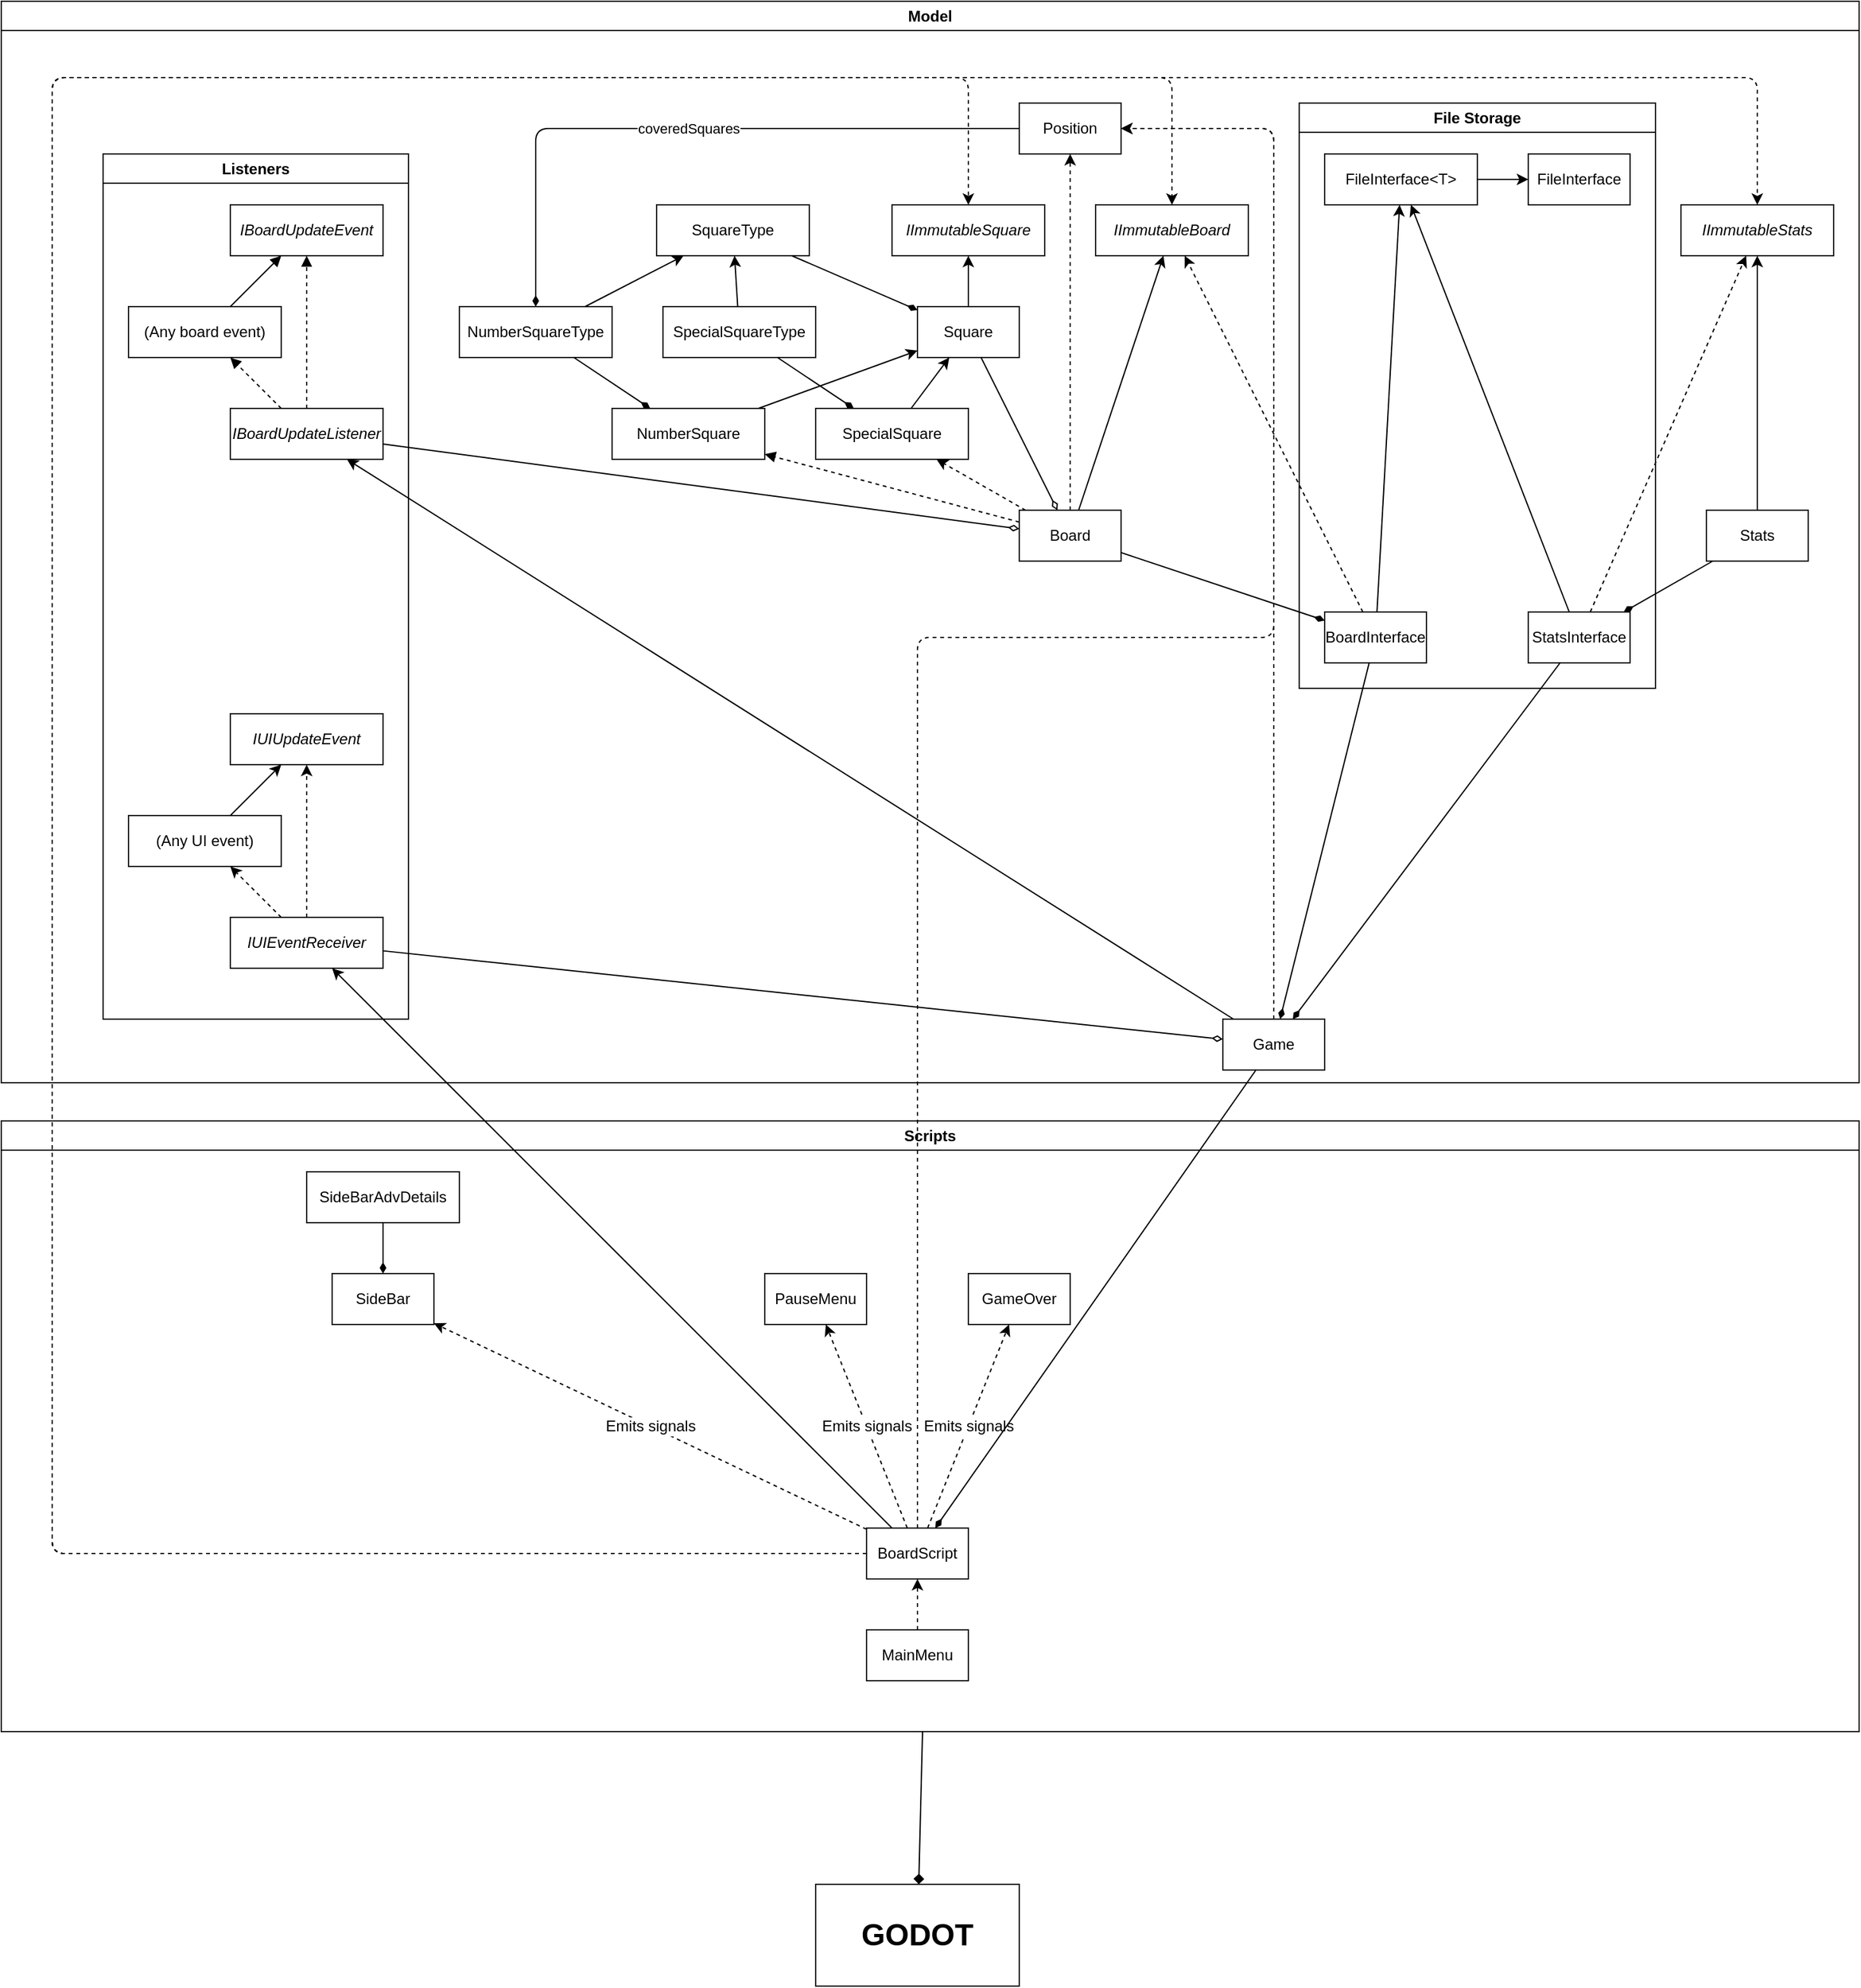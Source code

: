 <mxfile>
    <diagram id="qrjUGTcRZguuJfIz-kGi" name="Page-1">
        <mxGraphModel dx="1205" dy="684" grid="1" gridSize="10" guides="1" tooltips="1" connect="1" arrows="1" fold="1" page="1" pageScale="1" pageWidth="1654" pageHeight="2336" math="0" shadow="0">
            <root>
                <mxCell id="0"/>
                <mxCell id="1" parent="0"/>
                <mxCell id="9" value="Model" style="swimlane;whiteSpace=wrap;html=1;" vertex="1" parent="1">
                    <mxGeometry width="1460" height="850" as="geometry"/>
                </mxCell>
                <mxCell id="42" style="edgeStyle=none;html=1;endArrow=classic;endFill=1;" edge="1" parent="9" source="7" target="41">
                    <mxGeometry relative="1" as="geometry"/>
                </mxCell>
                <mxCell id="48" style="edgeStyle=none;html=1;endArrow=classic;endFill=1;dashed=1;" edge="1" parent="9" source="7" target="16">
                    <mxGeometry relative="1" as="geometry">
                        <mxPoint x="835" y="120" as="targetPoint"/>
                    </mxGeometry>
                </mxCell>
                <mxCell id="54" style="edgeStyle=none;html=1;endArrow=diamondThin;endFill=1;" edge="1" parent="9" source="7" target="35">
                    <mxGeometry relative="1" as="geometry"/>
                </mxCell>
                <mxCell id="58" style="edgeStyle=none;html=1;dashed=1;endArrow=classic;endFill=1;" edge="1" parent="9" source="7" target="12">
                    <mxGeometry relative="1" as="geometry"/>
                </mxCell>
                <mxCell id="75" style="edgeStyle=none;html=1;dashed=1;endArrow=block;endFill=1;" edge="1" parent="9" source="7" target="11">
                    <mxGeometry relative="1" as="geometry"/>
                </mxCell>
                <mxCell id="7" value="Board" style="rounded=0;whiteSpace=wrap;html=1;" vertex="1" parent="9">
                    <mxGeometry x="800" y="400" width="80" height="40" as="geometry"/>
                </mxCell>
                <mxCell id="45" style="edgeStyle=none;html=1;endArrow=classic;endFill=1;" edge="1" parent="9" source="10" target="44">
                    <mxGeometry relative="1" as="geometry"/>
                </mxCell>
                <mxCell id="49" style="edgeStyle=none;html=1;endArrow=diamondThin;endFill=0;" edge="1" parent="9" source="10" target="7">
                    <mxGeometry relative="1" as="geometry"/>
                </mxCell>
                <mxCell id="10" value="Square" style="rounded=0;whiteSpace=wrap;html=1;" vertex="1" parent="9">
                    <mxGeometry x="720" y="240" width="80" height="40" as="geometry"/>
                </mxCell>
                <mxCell id="14" style="edgeStyle=none;html=1;" edge="1" parent="9" source="11" target="10">
                    <mxGeometry relative="1" as="geometry"/>
                </mxCell>
                <mxCell id="17" value="coveredSquares" style="edgeStyle=none;html=1;endArrow=diamondThin;endFill=1;" edge="1" parent="9" source="16" target="18">
                    <mxGeometry relative="1" as="geometry">
                        <mxPoint x="795" y="100" as="sourcePoint"/>
                        <Array as="points">
                            <mxPoint x="420" y="100"/>
                        </Array>
                    </mxGeometry>
                </mxCell>
                <mxCell id="11" value="NumberSquare" style="rounded=0;whiteSpace=wrap;html=1;" vertex="1" parent="9">
                    <mxGeometry x="480" y="320" width="120" height="40" as="geometry"/>
                </mxCell>
                <mxCell id="13" style="edgeStyle=none;html=1;" edge="1" parent="9" source="12" target="10">
                    <mxGeometry relative="1" as="geometry"/>
                </mxCell>
                <mxCell id="12" value="SpecialSquare" style="rounded=0;whiteSpace=wrap;html=1;" vertex="1" parent="9">
                    <mxGeometry x="640" y="320" width="120" height="40" as="geometry"/>
                </mxCell>
                <mxCell id="16" value="Position" style="rounded=0;whiteSpace=wrap;html=1;" vertex="1" parent="9">
                    <mxGeometry x="800" y="80" width="80" height="40" as="geometry"/>
                </mxCell>
                <mxCell id="23" style="edgeStyle=none;html=1;endArrow=classic;endFill=1;" edge="1" parent="9" source="18" target="20">
                    <mxGeometry relative="1" as="geometry"/>
                </mxCell>
                <mxCell id="52" style="edgeStyle=none;html=1;endArrow=diamondThin;endFill=1;" edge="1" parent="9" source="18" target="11">
                    <mxGeometry relative="1" as="geometry"/>
                </mxCell>
                <mxCell id="18" value="NumberSquareType" style="rounded=0;whiteSpace=wrap;html=1;" vertex="1" parent="9">
                    <mxGeometry x="360" y="240" width="120" height="40" as="geometry"/>
                </mxCell>
                <mxCell id="24" style="edgeStyle=none;html=1;endArrow=classic;endFill=1;" edge="1" parent="9" source="19" target="20">
                    <mxGeometry relative="1" as="geometry"/>
                </mxCell>
                <mxCell id="53" style="edgeStyle=none;html=1;endArrow=diamondThin;endFill=1;" edge="1" parent="9" source="19" target="12">
                    <mxGeometry relative="1" as="geometry"/>
                </mxCell>
                <mxCell id="19" value="SpecialSquareType" style="rounded=0;whiteSpace=wrap;html=1;" vertex="1" parent="9">
                    <mxGeometry x="520" y="240" width="120" height="40" as="geometry"/>
                </mxCell>
                <mxCell id="51" style="edgeStyle=none;html=1;endArrow=diamondThin;endFill=1;" edge="1" parent="9" source="20" target="10">
                    <mxGeometry relative="1" as="geometry"/>
                </mxCell>
                <mxCell id="20" value="SquareType" style="rounded=0;whiteSpace=wrap;html=1;" vertex="1" parent="9">
                    <mxGeometry x="515" y="160" width="120" height="40" as="geometry"/>
                </mxCell>
                <mxCell id="55" style="edgeStyle=none;html=1;endArrow=diamondThin;endFill=1;" edge="1" parent="9" source="26" target="36">
                    <mxGeometry relative="1" as="geometry"/>
                </mxCell>
                <mxCell id="56" style="edgeStyle=none;html=1;endArrow=classic;endFill=1;" edge="1" parent="9" source="26" target="43">
                    <mxGeometry relative="1" as="geometry">
                        <mxPoint x="1415" y="200" as="targetPoint"/>
                    </mxGeometry>
                </mxCell>
                <mxCell id="26" value="Stats" style="rounded=0;whiteSpace=wrap;html=1;" vertex="1" parent="9">
                    <mxGeometry x="1340" y="400" width="80" height="40" as="geometry"/>
                </mxCell>
                <mxCell id="79" style="edgeStyle=none;html=1;endArrow=classic;endFill=1;" edge="1" parent="9" source="27" target="68">
                    <mxGeometry relative="1" as="geometry"/>
                </mxCell>
                <mxCell id="106" style="edgeStyle=none;html=1;fontSize=12;endArrow=classic;endFill=1;dashed=1;" edge="1" parent="9" source="27" target="16">
                    <mxGeometry relative="1" as="geometry">
                        <Array as="points">
                            <mxPoint x="1000" y="100"/>
                        </Array>
                    </mxGeometry>
                </mxCell>
                <mxCell id="27" value="Game" style="rounded=0;whiteSpace=wrap;html=1;" vertex="1" parent="9">
                    <mxGeometry x="960" y="800" width="80" height="40" as="geometry"/>
                </mxCell>
                <mxCell id="30" value="File Storage" style="swimlane;whiteSpace=wrap;html=1;" vertex="1" parent="9">
                    <mxGeometry x="1020" y="80" width="280" height="460" as="geometry">
                        <mxRectangle x="680" y="40" width="110" height="30" as="alternateBounds"/>
                    </mxGeometry>
                </mxCell>
                <mxCell id="31" value="FileInterface" style="rounded=0;whiteSpace=wrap;html=1;" vertex="1" parent="30">
                    <mxGeometry x="180" y="40" width="80" height="40" as="geometry"/>
                </mxCell>
                <mxCell id="34" style="edgeStyle=none;html=1;endArrow=classic;endFill=1;" edge="1" parent="30" source="32" target="31">
                    <mxGeometry relative="1" as="geometry"/>
                </mxCell>
                <mxCell id="32" value="FileInterface&amp;lt;T&amp;gt;" style="rounded=0;whiteSpace=wrap;html=1;" vertex="1" parent="30">
                    <mxGeometry x="20" y="40" width="120" height="40" as="geometry"/>
                </mxCell>
                <mxCell id="39" style="edgeStyle=none;html=1;endArrow=classic;endFill=1;" edge="1" parent="30" source="35" target="32">
                    <mxGeometry relative="1" as="geometry"/>
                </mxCell>
                <mxCell id="35" value="BoardInterface" style="rounded=0;whiteSpace=wrap;html=1;" vertex="1" parent="30">
                    <mxGeometry x="20" y="400" width="80" height="40" as="geometry"/>
                </mxCell>
                <mxCell id="36" value="StatsInterface" style="rounded=0;whiteSpace=wrap;html=1;" vertex="1" parent="30">
                    <mxGeometry x="180" y="400" width="80" height="40" as="geometry"/>
                </mxCell>
                <mxCell id="40" style="edgeStyle=none;html=1;endArrow=classic;endFill=1;" edge="1" parent="30" source="36" target="32">
                    <mxGeometry relative="1" as="geometry"/>
                </mxCell>
                <mxCell id="41" value="&lt;i&gt;IImmutableBoard&lt;/i&gt;" style="rounded=0;whiteSpace=wrap;html=1;" vertex="1" parent="9">
                    <mxGeometry x="860" y="160" width="120" height="40" as="geometry"/>
                </mxCell>
                <mxCell id="43" value="&lt;i&gt;IImmutableStats&lt;/i&gt;" style="rounded=0;whiteSpace=wrap;html=1;" vertex="1" parent="9">
                    <mxGeometry x="1320" y="160" width="120" height="40" as="geometry"/>
                </mxCell>
                <mxCell id="44" value="&lt;i&gt;IImmutableSquare&lt;/i&gt;" style="rounded=0;whiteSpace=wrap;html=1;" vertex="1" parent="9">
                    <mxGeometry x="700" y="160" width="120" height="40" as="geometry"/>
                </mxCell>
                <mxCell id="64" style="edgeStyle=none;html=1;endArrow=diamondThin;endFill=1;" edge="1" parent="9" source="35" target="27">
                    <mxGeometry relative="1" as="geometry"/>
                </mxCell>
                <mxCell id="66" style="edgeStyle=none;html=1;endArrow=diamondThin;endFill=1;" edge="1" parent="9" source="36" target="27">
                    <mxGeometry relative="1" as="geometry"/>
                </mxCell>
                <mxCell id="67" value="Listeners" style="swimlane;whiteSpace=wrap;html=1;" vertex="1" parent="9">
                    <mxGeometry x="80" y="120" width="240" height="680" as="geometry"/>
                </mxCell>
                <mxCell id="73" style="edgeStyle=none;html=1;endArrow=block;endFill=1;dashed=1;" edge="1" parent="67" source="68" target="69">
                    <mxGeometry relative="1" as="geometry"/>
                </mxCell>
                <mxCell id="74" style="edgeStyle=none;html=1;dashed=1;endArrow=block;endFill=1;" edge="1" parent="67" source="68" target="70">
                    <mxGeometry relative="1" as="geometry"/>
                </mxCell>
                <mxCell id="68" value="&lt;i&gt;IBoardUpdateListener&lt;/i&gt;" style="rounded=0;whiteSpace=wrap;html=1;" vertex="1" parent="67">
                    <mxGeometry x="100" y="200" width="120" height="40" as="geometry"/>
                </mxCell>
                <mxCell id="69" value="&lt;i&gt;IBoardUpdateEvent&lt;/i&gt;" style="rounded=0;whiteSpace=wrap;html=1;" vertex="1" parent="67">
                    <mxGeometry x="100" y="40" width="120" height="40" as="geometry"/>
                </mxCell>
                <mxCell id="72" style="edgeStyle=none;html=1;endArrow=block;endFill=1;" edge="1" parent="67" source="70" target="69">
                    <mxGeometry relative="1" as="geometry"/>
                </mxCell>
                <mxCell id="70" value="(Any board event)" style="rounded=0;whiteSpace=wrap;html=1;" vertex="1" parent="67">
                    <mxGeometry x="20" y="120" width="120" height="40" as="geometry"/>
                </mxCell>
                <mxCell id="80" value="&lt;i&gt;IUIUpdateEvent&lt;/i&gt;" style="rounded=0;whiteSpace=wrap;html=1;" vertex="1" parent="67">
                    <mxGeometry x="100" y="440" width="120" height="40" as="geometry"/>
                </mxCell>
                <mxCell id="84" style="edgeStyle=none;html=1;endArrow=classic;endFill=1;" edge="1" parent="67" source="81" target="80">
                    <mxGeometry relative="1" as="geometry"/>
                </mxCell>
                <mxCell id="81" value="(Any UI event)" style="rounded=0;whiteSpace=wrap;html=1;" vertex="1" parent="67">
                    <mxGeometry x="20" y="520" width="120" height="40" as="geometry"/>
                </mxCell>
                <mxCell id="83" style="edgeStyle=none;html=1;endArrow=classic;endFill=1;dashed=1;" edge="1" parent="67" source="82" target="80">
                    <mxGeometry relative="1" as="geometry"/>
                </mxCell>
                <mxCell id="85" style="edgeStyle=none;html=1;dashed=1;endArrow=classic;endFill=1;" edge="1" parent="67" source="82" target="81">
                    <mxGeometry relative="1" as="geometry"/>
                </mxCell>
                <mxCell id="82" value="&lt;i&gt;IUIEventReceiver&lt;/i&gt;" style="rounded=0;whiteSpace=wrap;html=1;" vertex="1" parent="67">
                    <mxGeometry x="100" y="600" width="120" height="40" as="geometry"/>
                </mxCell>
                <mxCell id="77" style="edgeStyle=none;html=1;endArrow=diamondThin;endFill=0;" edge="1" parent="9" source="68" target="7">
                    <mxGeometry relative="1" as="geometry"/>
                </mxCell>
                <mxCell id="86" style="edgeStyle=none;html=1;endArrow=diamondThin;endFill=0;" edge="1" parent="9" source="82" target="27">
                    <mxGeometry relative="1" as="geometry"/>
                </mxCell>
                <mxCell id="113" style="edgeStyle=none;html=1;dashed=1;fontSize=12;endArrow=classic;endFill=1;" edge="1" parent="9" source="36" target="43">
                    <mxGeometry relative="1" as="geometry"/>
                </mxCell>
                <mxCell id="114" style="edgeStyle=none;html=1;dashed=1;fontSize=12;endArrow=classic;endFill=1;" edge="1" parent="9" source="35" target="41">
                    <mxGeometry relative="1" as="geometry"/>
                </mxCell>
                <mxCell id="105" style="edgeStyle=none;html=1;fontSize=12;endArrow=diamond;endFill=1;" edge="1" parent="1" source="63" target="88">
                    <mxGeometry relative="1" as="geometry"/>
                </mxCell>
                <mxCell id="63" value="Scripts" style="swimlane;whiteSpace=wrap;html=1;" vertex="1" parent="1">
                    <mxGeometry y="880" width="1460" height="480" as="geometry">
                        <mxRectangle y="840" width="80" height="30" as="alternateBounds"/>
                    </mxGeometry>
                </mxCell>
                <mxCell id="92" value="GameOver" style="rounded=0;whiteSpace=wrap;html=1;fontSize=12;" vertex="1" parent="63">
                    <mxGeometry x="760" y="120" width="80" height="40" as="geometry"/>
                </mxCell>
                <mxCell id="94" value="Emits signals" style="edgeStyle=none;html=1;fontSize=12;endArrow=classic;endFill=1;dashed=1;" edge="1" parent="63" source="93" target="92">
                    <mxGeometry relative="1" as="geometry"/>
                </mxCell>
                <mxCell id="98" value="Emits signals" style="edgeStyle=none;html=1;dashed=1;fontSize=12;endArrow=classic;endFill=1;" edge="1" parent="63" source="93" target="97">
                    <mxGeometry relative="1" as="geometry"/>
                </mxCell>
                <mxCell id="102" value="Emits signals" style="edgeStyle=none;html=1;fontSize=12;endArrow=classic;endFill=1;dashed=1;" edge="1" parent="63" source="93" target="100">
                    <mxGeometry relative="1" as="geometry"/>
                </mxCell>
                <mxCell id="93" value="BoardScript" style="rounded=0;whiteSpace=wrap;html=1;fontSize=12;" vertex="1" parent="63">
                    <mxGeometry x="680" y="320" width="80" height="40" as="geometry"/>
                </mxCell>
                <mxCell id="96" style="edgeStyle=none;html=1;dashed=1;fontSize=12;endArrow=classic;endFill=1;" edge="1" parent="63" source="95" target="93">
                    <mxGeometry relative="1" as="geometry"/>
                </mxCell>
                <mxCell id="95" value="MainMenu" style="rounded=0;whiteSpace=wrap;html=1;fontSize=12;" vertex="1" parent="63">
                    <mxGeometry x="680" y="400" width="80" height="40" as="geometry"/>
                </mxCell>
                <mxCell id="97" value="PauseMenu" style="rounded=0;whiteSpace=wrap;html=1;fontSize=12;" vertex="1" parent="63">
                    <mxGeometry x="600" y="120" width="80" height="40" as="geometry"/>
                </mxCell>
                <mxCell id="101" style="edgeStyle=none;html=1;fontSize=12;endArrow=diamondThin;endFill=1;" edge="1" parent="63" source="99" target="100">
                    <mxGeometry relative="1" as="geometry"/>
                </mxCell>
                <mxCell id="99" value="SideBarAdvDetails" style="rounded=0;whiteSpace=wrap;html=1;fontSize=12;" vertex="1" parent="63">
                    <mxGeometry x="240" y="40" width="120" height="40" as="geometry"/>
                </mxCell>
                <mxCell id="100" value="SideBar" style="rounded=0;whiteSpace=wrap;html=1;fontSize=12;" vertex="1" parent="63">
                    <mxGeometry x="260" y="120" width="80" height="40" as="geometry"/>
                </mxCell>
                <mxCell id="88" value="&lt;b&gt;&lt;font style=&quot;font-size: 24px;&quot;&gt;GODOT&lt;/font&gt;&lt;/b&gt;" style="rounded=0;whiteSpace=wrap;html=1;" vertex="1" parent="1">
                    <mxGeometry x="640" y="1480" width="160" height="80" as="geometry"/>
                </mxCell>
                <mxCell id="90" style="edgeStyle=none;html=1;fontSize=12;endArrow=diamondThin;endFill=1;" edge="1" parent="1" source="27" target="93">
                    <mxGeometry relative="1" as="geometry"/>
                </mxCell>
                <mxCell id="91" style="edgeStyle=none;html=1;fontSize=12;endArrow=classic;endFill=1;" edge="1" parent="1" source="93" target="82">
                    <mxGeometry relative="1" as="geometry"/>
                </mxCell>
                <mxCell id="108" style="edgeStyle=none;html=1;dashed=1;fontSize=12;endArrow=classic;endFill=1;" edge="1" parent="1" source="93" target="16">
                    <mxGeometry relative="1" as="geometry">
                        <mxPoint x="930" y="270" as="targetPoint"/>
                        <Array as="points">
                            <mxPoint x="720" y="500"/>
                            <mxPoint x="1000" y="500"/>
                            <mxPoint x="1000" y="100"/>
                        </Array>
                    </mxGeometry>
                </mxCell>
                <mxCell id="109" style="edgeStyle=none;html=1;dashed=1;fontSize=12;endArrow=classic;endFill=1;" edge="1" parent="1" source="93" target="43">
                    <mxGeometry relative="1" as="geometry">
                        <mxPoint x="450" y="40" as="targetPoint"/>
                        <Array as="points">
                            <mxPoint x="40" y="1220"/>
                            <mxPoint x="40" y="60"/>
                            <mxPoint x="1380" y="60"/>
                        </Array>
                    </mxGeometry>
                </mxCell>
                <mxCell id="110" style="edgeStyle=none;html=1;dashed=1;fontSize=12;endArrow=classic;endFill=1;" edge="1" parent="1" source="93" target="41">
                    <mxGeometry relative="1" as="geometry">
                        <mxPoint x="490" y="70" as="targetPoint"/>
                        <Array as="points">
                            <mxPoint x="40" y="1220"/>
                            <mxPoint x="40" y="60"/>
                            <mxPoint x="920" y="60"/>
                        </Array>
                    </mxGeometry>
                </mxCell>
                <mxCell id="111" style="edgeStyle=none;html=1;dashed=1;fontSize=12;endArrow=classic;endFill=1;" edge="1" parent="1" source="93" target="44">
                    <mxGeometry relative="1" as="geometry">
                        <mxPoint x="550" y="80" as="targetPoint"/>
                        <Array as="points">
                            <mxPoint x="40" y="1220"/>
                            <mxPoint x="40" y="60"/>
                            <mxPoint x="760" y="60"/>
                        </Array>
                    </mxGeometry>
                </mxCell>
            </root>
        </mxGraphModel>
    </diagram>
</mxfile>